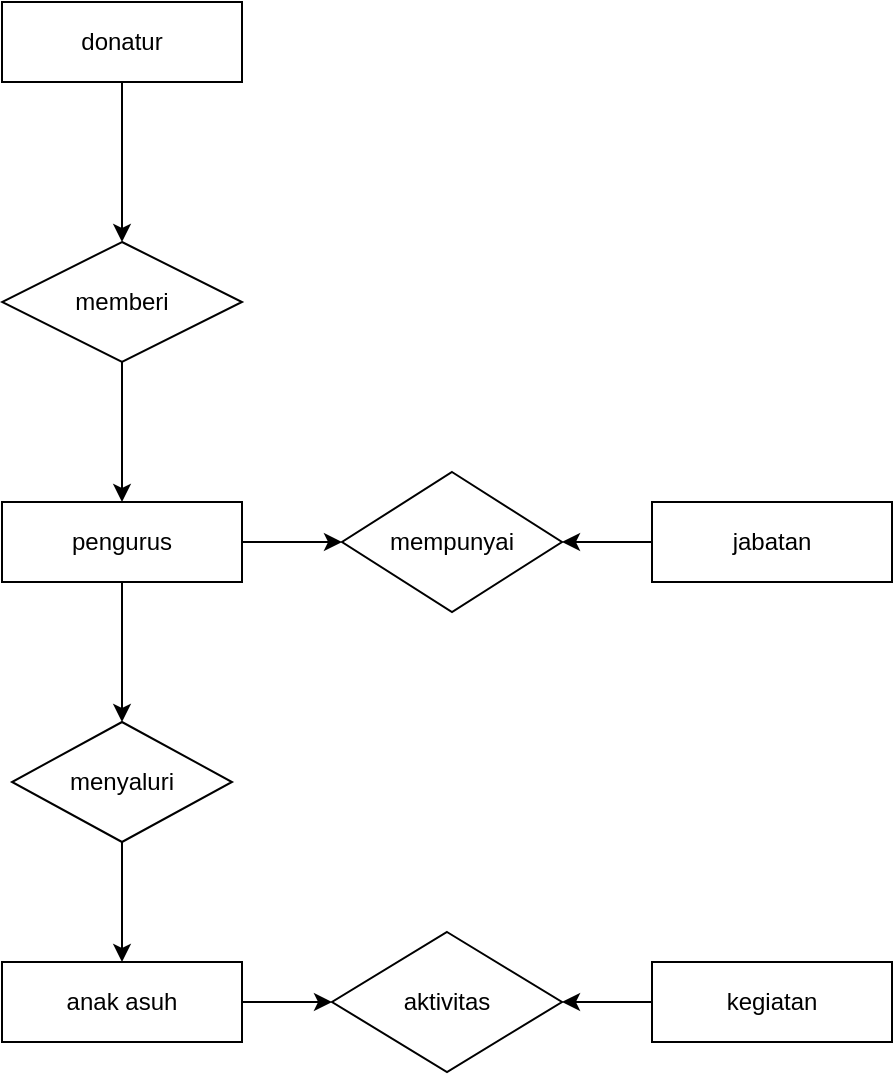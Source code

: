 <mxfile version="20.5.3" type="device"><diagram id="mdvMPIOePsHe4O6z6Yg-" name="Page-1"><mxGraphModel dx="1020" dy="467" grid="1" gridSize="10" guides="1" tooltips="1" connect="1" arrows="1" fold="1" page="1" pageScale="1" pageWidth="850" pageHeight="1100" math="0" shadow="0"><root><mxCell id="0"/><mxCell id="1" parent="0"/><mxCell id="uJXl5tI0wYh51h2fPeXz-17" value="" style="edgeStyle=orthogonalEdgeStyle;rounded=0;orthogonalLoop=1;jettySize=auto;html=1;" edge="1" parent="1" source="uJXl5tI0wYh51h2fPeXz-1" target="uJXl5tI0wYh51h2fPeXz-16"><mxGeometry relative="1" as="geometry"/></mxCell><mxCell id="uJXl5tI0wYh51h2fPeXz-24" value="" style="edgeStyle=orthogonalEdgeStyle;rounded=0;orthogonalLoop=1;jettySize=auto;html=1;" edge="1" parent="1" source="uJXl5tI0wYh51h2fPeXz-1" target="uJXl5tI0wYh51h2fPeXz-23"><mxGeometry relative="1" as="geometry"/></mxCell><mxCell id="uJXl5tI0wYh51h2fPeXz-1" value="pengurus" style="rounded=0;whiteSpace=wrap;html=1;" vertex="1" parent="1"><mxGeometry x="220" y="260" width="120" height="40" as="geometry"/></mxCell><mxCell id="uJXl5tI0wYh51h2fPeXz-29" value="" style="edgeStyle=orthogonalEdgeStyle;rounded=0;orthogonalLoop=1;jettySize=auto;html=1;" edge="1" parent="1" source="uJXl5tI0wYh51h2fPeXz-3"><mxGeometry relative="1" as="geometry"><mxPoint x="385" y="510" as="targetPoint"/></mxGeometry></mxCell><mxCell id="uJXl5tI0wYh51h2fPeXz-3" value="anak asuh" style="rounded=0;whiteSpace=wrap;html=1;" vertex="1" parent="1"><mxGeometry x="220" y="490" width="120" height="40" as="geometry"/></mxCell><mxCell id="uJXl5tI0wYh51h2fPeXz-18" value="" style="edgeStyle=orthogonalEdgeStyle;rounded=0;orthogonalLoop=1;jettySize=auto;html=1;" edge="1" parent="1" source="uJXl5tI0wYh51h2fPeXz-4" target="uJXl5tI0wYh51h2fPeXz-16"><mxGeometry relative="1" as="geometry"/></mxCell><mxCell id="uJXl5tI0wYh51h2fPeXz-4" value="jabatan" style="rounded=0;whiteSpace=wrap;html=1;" vertex="1" parent="1"><mxGeometry x="545" y="260" width="120" height="40" as="geometry"/></mxCell><mxCell id="uJXl5tI0wYh51h2fPeXz-15" value="" style="edgeStyle=orthogonalEdgeStyle;rounded=0;orthogonalLoop=1;jettySize=auto;html=1;" edge="1" parent="1" source="uJXl5tI0wYh51h2fPeXz-5" target="uJXl5tI0wYh51h2fPeXz-11"><mxGeometry relative="1" as="geometry"/></mxCell><mxCell id="uJXl5tI0wYh51h2fPeXz-5" value="donatur" style="rounded=0;whiteSpace=wrap;html=1;" vertex="1" parent="1"><mxGeometry x="220" y="10" width="120" height="40" as="geometry"/></mxCell><mxCell id="uJXl5tI0wYh51h2fPeXz-31" value="" style="edgeStyle=orthogonalEdgeStyle;rounded=0;orthogonalLoop=1;jettySize=auto;html=1;" edge="1" parent="1" source="uJXl5tI0wYh51h2fPeXz-6"><mxGeometry relative="1" as="geometry"><mxPoint x="500" y="510" as="targetPoint"/></mxGeometry></mxCell><mxCell id="uJXl5tI0wYh51h2fPeXz-6" value="kegiatan" style="rounded=0;whiteSpace=wrap;html=1;" vertex="1" parent="1"><mxGeometry x="545" y="490" width="120" height="40" as="geometry"/></mxCell><mxCell id="uJXl5tI0wYh51h2fPeXz-32" value="" style="edgeStyle=orthogonalEdgeStyle;rounded=0;orthogonalLoop=1;jettySize=auto;html=1;" edge="1" parent="1" source="uJXl5tI0wYh51h2fPeXz-11" target="uJXl5tI0wYh51h2fPeXz-1"><mxGeometry relative="1" as="geometry"/></mxCell><mxCell id="uJXl5tI0wYh51h2fPeXz-11" value="memberi" style="rhombus;whiteSpace=wrap;html=1;rounded=0;" vertex="1" parent="1"><mxGeometry x="220" y="130" width="120" height="60" as="geometry"/></mxCell><mxCell id="uJXl5tI0wYh51h2fPeXz-16" value="mempunyai" style="rhombus;whiteSpace=wrap;html=1;rounded=0;" vertex="1" parent="1"><mxGeometry x="390" y="245" width="110" height="70" as="geometry"/></mxCell><mxCell id="uJXl5tI0wYh51h2fPeXz-27" value="" style="edgeStyle=orthogonalEdgeStyle;rounded=0;orthogonalLoop=1;jettySize=auto;html=1;" edge="1" parent="1" source="uJXl5tI0wYh51h2fPeXz-23" target="uJXl5tI0wYh51h2fPeXz-3"><mxGeometry relative="1" as="geometry"/></mxCell><mxCell id="uJXl5tI0wYh51h2fPeXz-23" value="menyaluri" style="rhombus;whiteSpace=wrap;html=1;rounded=0;" vertex="1" parent="1"><mxGeometry x="225" y="370" width="110" height="60" as="geometry"/></mxCell><mxCell id="uJXl5tI0wYh51h2fPeXz-28" value="aktivitas" style="rhombus;whiteSpace=wrap;html=1;rounded=0;" vertex="1" parent="1"><mxGeometry x="385" y="475" width="115" height="70" as="geometry"/></mxCell></root></mxGraphModel></diagram></mxfile>